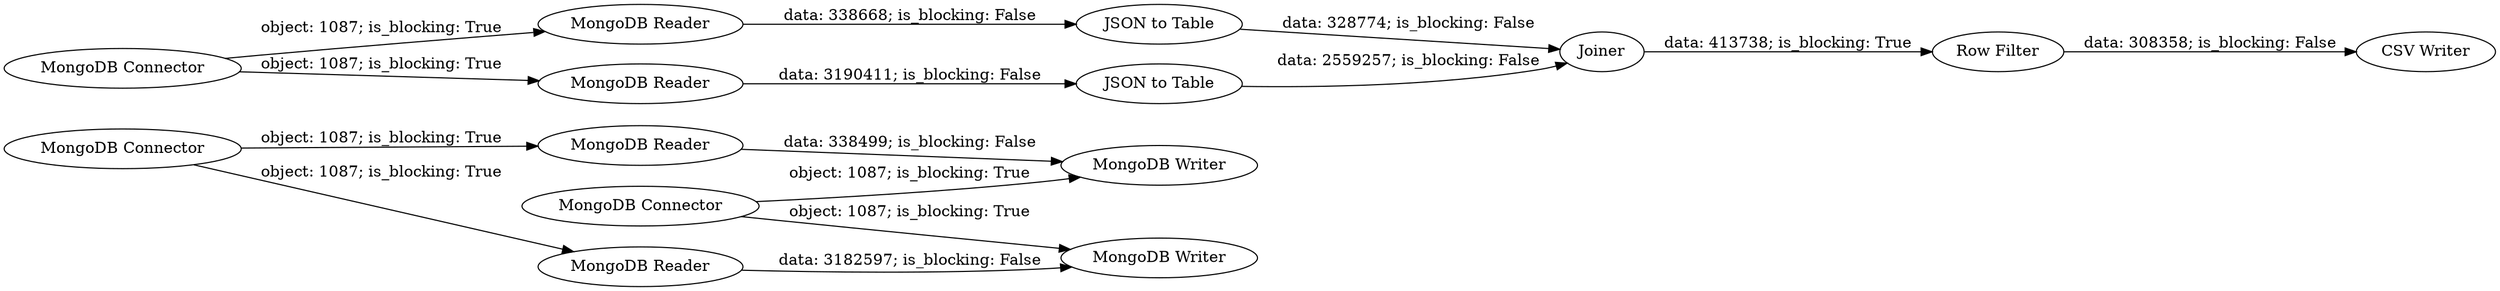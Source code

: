 digraph {
	"-4273357250543484952_2" [label="MongoDB Reader"]
	"-4273357250543484952_13" [label=Joiner]
	"-4273357250543484952_8" [label="MongoDB Connector"]
	"-4273357250543484952_10" [label="MongoDB Reader"]
	"-4273357250543484952_12" [label="JSON to Table"]
	"-4273357250543484952_5" [label="MongoDB Reader"]
	"-4273357250543484952_7" [label="MongoDB Writer"]
	"-4273357250543484952_9" [label="MongoDB Reader"]
	"-4273357250543484952_6" [label="MongoDB Writer"]
	"-4273357250543484952_19" [label="CSV Writer"]
	"-4273357250543484952_18" [label="Row Filter"]
	"-4273357250543484952_11" [label="JSON to Table"]
	"-4273357250543484952_4" [label="MongoDB Connector"]
	"-4273357250543484952_1" [label="MongoDB Connector"]
	"-4273357250543484952_13" -> "-4273357250543484952_18" [label="data: 413738; is_blocking: True"]
	"-4273357250543484952_5" -> "-4273357250543484952_7" [label="data: 338499; is_blocking: False"]
	"-4273357250543484952_8" -> "-4273357250543484952_10" [label="object: 1087; is_blocking: True"]
	"-4273357250543484952_2" -> "-4273357250543484952_6" [label="data: 3182597; is_blocking: False"]
	"-4273357250543484952_4" -> "-4273357250543484952_6" [label="object: 1087; is_blocking: True"]
	"-4273357250543484952_4" -> "-4273357250543484952_7" [label="object: 1087; is_blocking: True"]
	"-4273357250543484952_9" -> "-4273357250543484952_11" [label="data: 3190411; is_blocking: False"]
	"-4273357250543484952_8" -> "-4273357250543484952_9" [label="object: 1087; is_blocking: True"]
	"-4273357250543484952_1" -> "-4273357250543484952_5" [label="object: 1087; is_blocking: True"]
	"-4273357250543484952_1" -> "-4273357250543484952_2" [label="object: 1087; is_blocking: True"]
	"-4273357250543484952_18" -> "-4273357250543484952_19" [label="data: 308358; is_blocking: False"]
	"-4273357250543484952_10" -> "-4273357250543484952_12" [label="data: 338668; is_blocking: False"]
	"-4273357250543484952_12" -> "-4273357250543484952_13" [label="data: 328774; is_blocking: False"]
	"-4273357250543484952_11" -> "-4273357250543484952_13" [label="data: 2559257; is_blocking: False"]
	rankdir=LR
}
